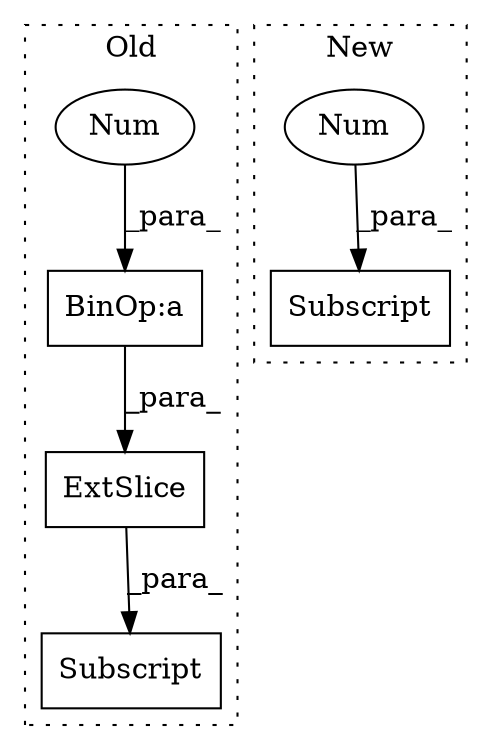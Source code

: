 digraph G {
subgraph cluster0 {
1 [label="Subscript" a="63" s="6264,0" l="21,0" shape="box"];
4 [label="ExtSlice" a="85" s="6264" l="1" shape="box"];
5 [label="BinOp:a" a="82" s="6274" l="3" shape="box"];
6 [label="Num" a="76" s="6273" l="1" shape="ellipse"];
label = "Old";
style="dotted";
}
subgraph cluster1 {
2 [label="Subscript" a="63" s="5781,0" l="12,0" shape="box"];
3 [label="Num" a="76" s="5791" l="1" shape="ellipse"];
label = "New";
style="dotted";
}
3 -> 2 [label="_para_"];
4 -> 1 [label="_para_"];
5 -> 4 [label="_para_"];
6 -> 5 [label="_para_"];
}